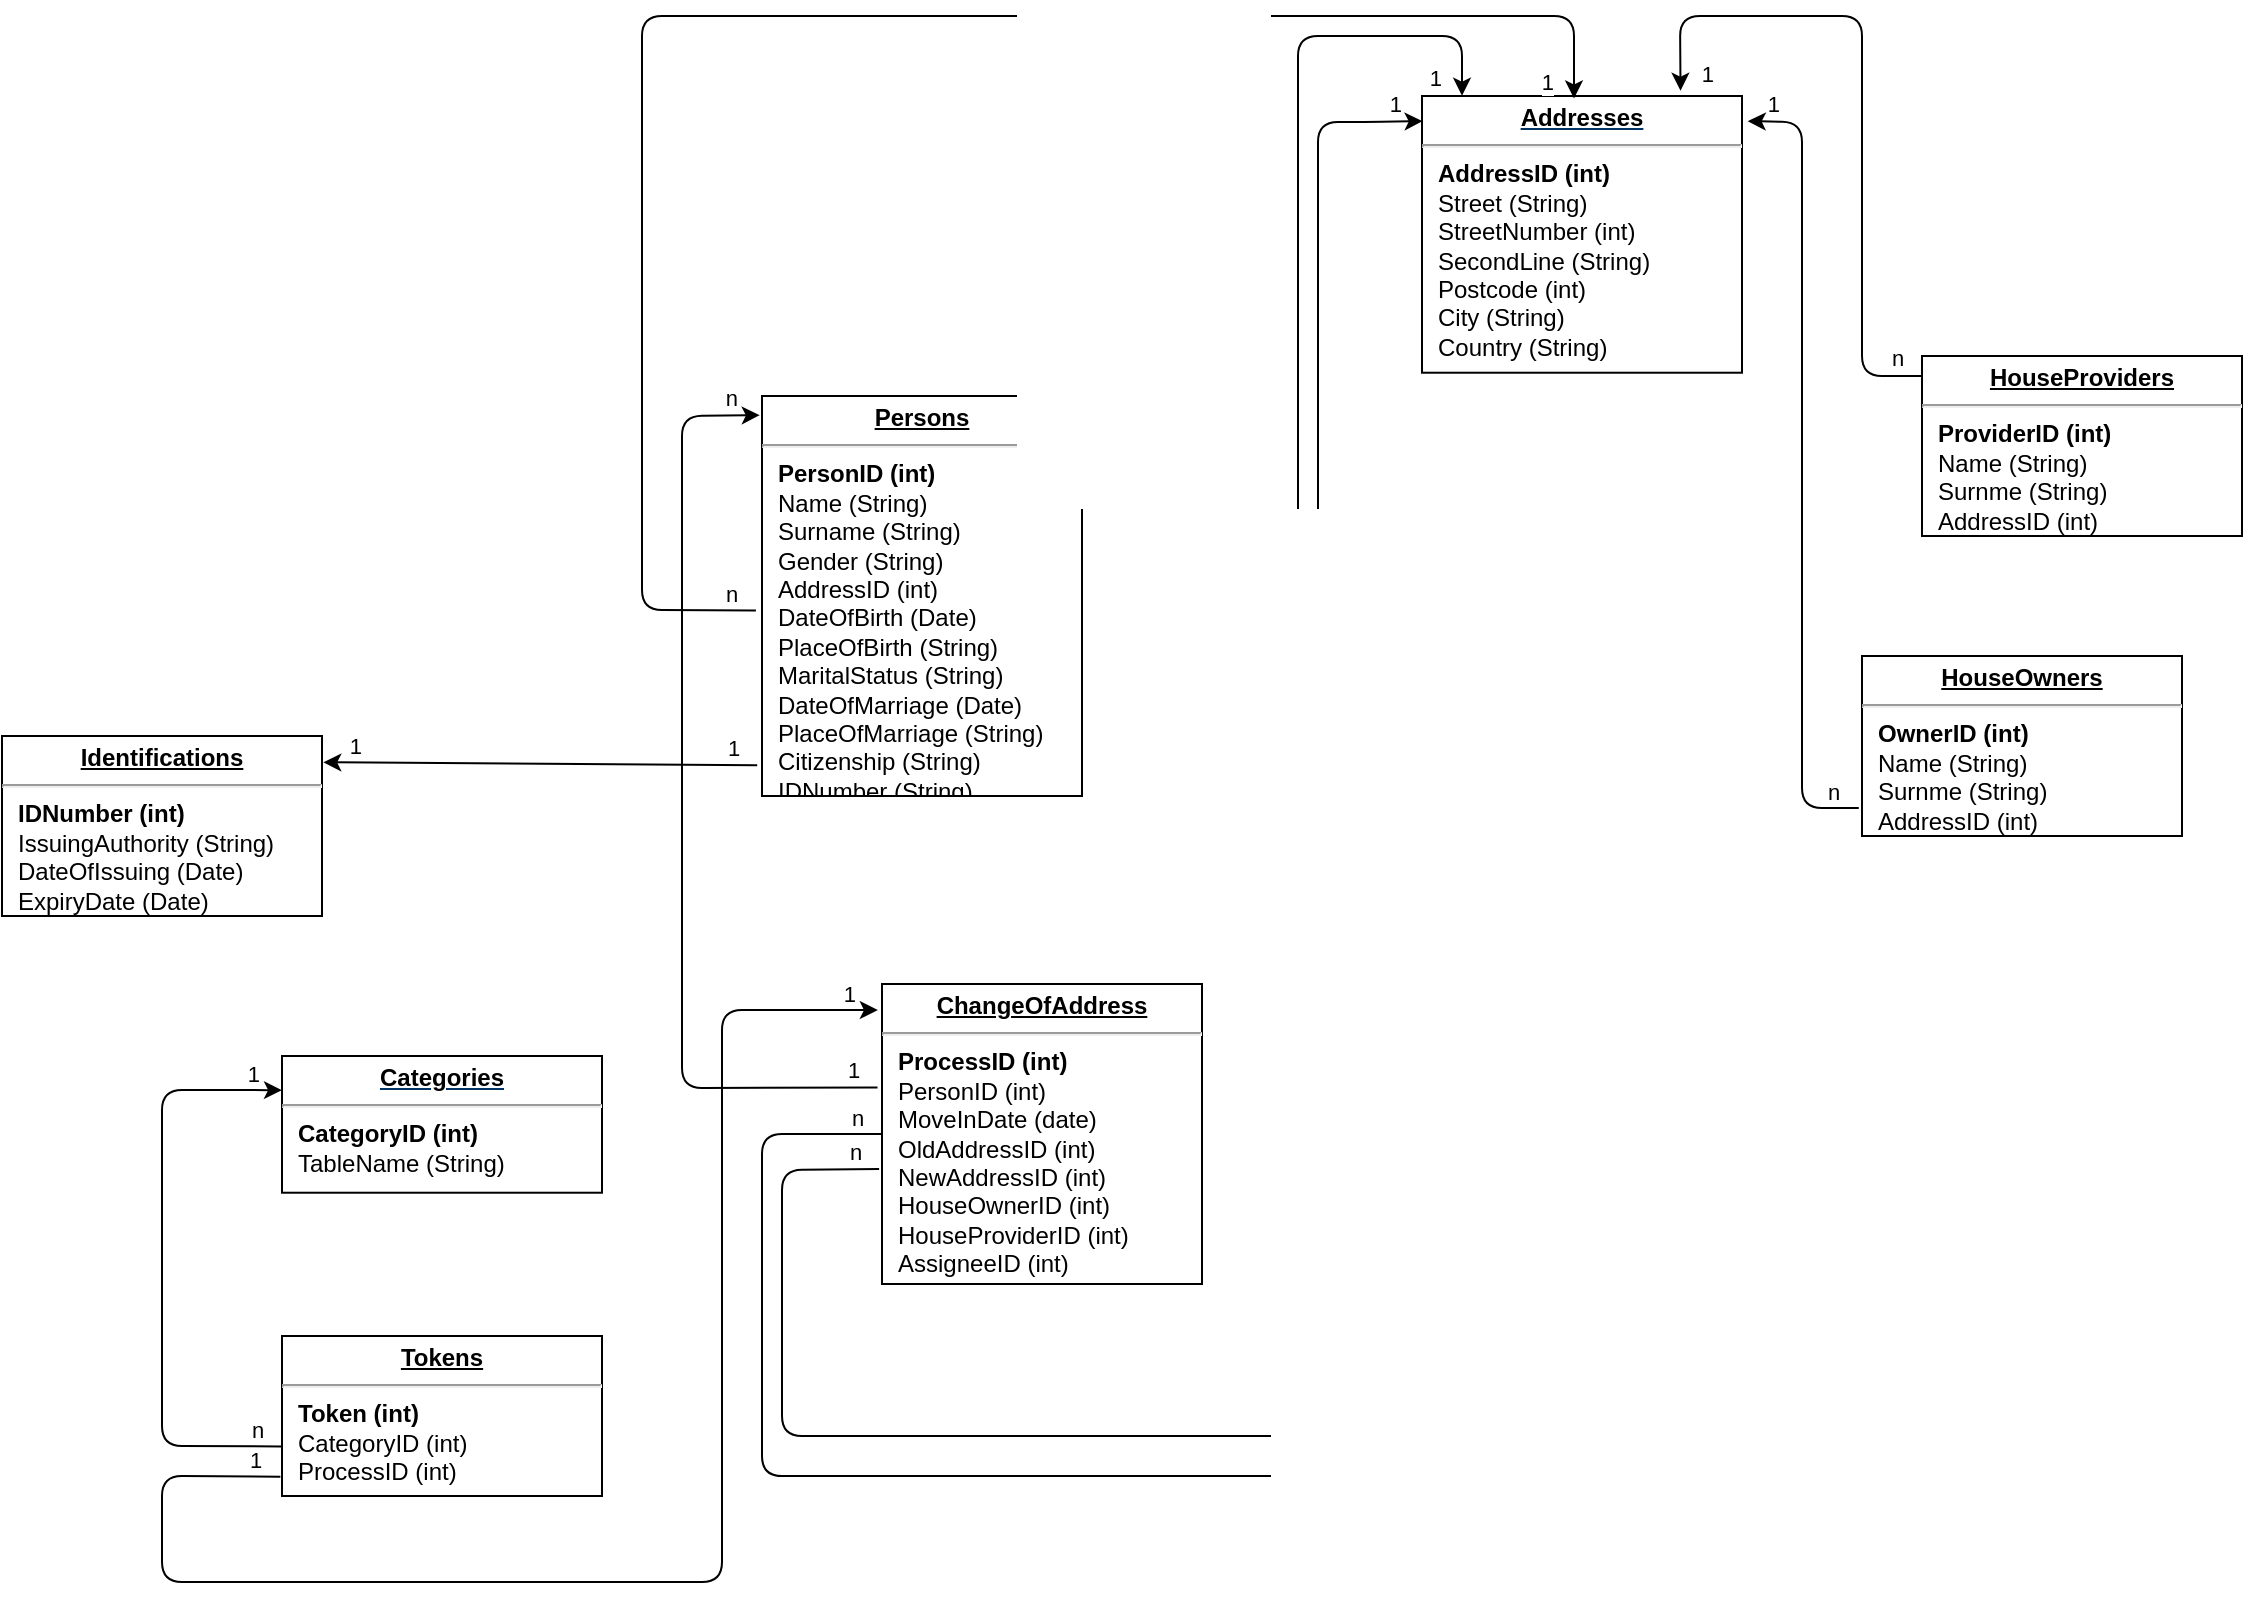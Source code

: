 <mxfile version="14.6.13" type="device"><diagram name="Page-1" id="efa7a0a1-bf9b-a30e-e6df-94a7791c09e9"><mxGraphModel dx="1363" dy="-149" grid="1" gridSize="10" guides="1" tooltips="1" connect="1" arrows="1" fold="1" page="1" pageScale="1" pageWidth="1169" pageHeight="827" background="#ffffff" math="0" shadow="0"><root><mxCell id="0"/><mxCell id="1" parent="0"/><mxCell id="25" value="&lt;p style=&quot;margin: 0px ; margin-top: 4px ; text-align: center ; text-decoration: underline&quot;&gt;&lt;strong&gt;&lt;font color=&quot;#000000&quot;&gt;Addresses&lt;/font&gt;&lt;/strong&gt;&lt;/p&gt;&lt;hr&gt;&lt;p style=&quot;margin: 0px ; margin-left: 8px&quot;&gt;&lt;b&gt;&lt;font color=&quot;#000000&quot;&gt;AddressID (int)&lt;/font&gt;&lt;/b&gt;&lt;/p&gt;&lt;p style=&quot;margin: 0px ; margin-left: 8px&quot;&gt;&lt;/p&gt;&lt;p style=&quot;margin: 0px ; margin-left: 8px&quot;&gt;&lt;font color=&quot;#000000&quot;&gt;Street (String)&lt;/font&gt;&lt;/p&gt;&lt;p style=&quot;margin: 0px ; margin-left: 8px&quot;&gt;&lt;font color=&quot;#000000&quot;&gt;StreetNumber (int)&lt;/font&gt;&lt;/p&gt;&lt;p style=&quot;margin: 0px ; margin-left: 8px&quot;&gt;&lt;font color=&quot;#000000&quot;&gt;SecondLine (String)&lt;/font&gt;&lt;/p&gt;&lt;p style=&quot;margin: 0px ; margin-left: 8px&quot;&gt;&lt;font color=&quot;#000000&quot;&gt;Postcode (int)&lt;/font&gt;&lt;/p&gt;&lt;p style=&quot;margin: 0px ; margin-left: 8px&quot;&gt;&lt;font color=&quot;#000000&quot;&gt;City (String)&lt;/font&gt;&lt;/p&gt;&lt;p style=&quot;margin: 0px ; margin-left: 8px&quot;&gt;&lt;font color=&quot;#000000&quot;&gt;Country (String)&lt;/font&gt;&lt;/p&gt;" style="verticalAlign=top;align=left;overflow=fill;fontSize=12;fontFamily=Helvetica;html=1;shadow=0;fontColor=#003366;fillColor=none;" parent="1" vertex="1"><mxGeometry x="735" y="889" width="160" height="138.36" as="geometry"/></mxCell><mxCell id="HgQxUISR41lvpG7nXDj2-114" value="&lt;p style=&quot;margin: 0px ; margin-top: 4px ; text-align: center ; text-decoration: underline&quot;&gt;&lt;strong&gt;&lt;font color=&quot;#000000&quot;&gt;Categories&lt;/font&gt;&lt;/strong&gt;&lt;/p&gt;&lt;hr&gt;&lt;p style=&quot;margin: 0px ; margin-left: 8px&quot;&gt;&lt;b&gt;&lt;font color=&quot;#000000&quot;&gt;CategoryID (int)&lt;/font&gt;&lt;/b&gt;&lt;/p&gt;&lt;p style=&quot;margin: 0px ; margin-left: 8px&quot;&gt;&lt;/p&gt;&lt;p style=&quot;margin: 0px ; margin-left: 8px&quot;&gt;&lt;font color=&quot;#000000&quot;&gt;TableName (String)&lt;/font&gt;&lt;/p&gt;" style="verticalAlign=top;align=left;overflow=fill;fontSize=12;fontFamily=Helvetica;html=1;shadow=0;fontColor=#003366;fillColor=none;" parent="1" vertex="1"><mxGeometry x="165" y="1369" width="160" height="68.36" as="geometry"/></mxCell><mxCell id="UFs2jIFRDD2P4dvM7TEg-115" value="&lt;p style=&quot;margin: 4px 0px 0px ; text-align: center&quot;&gt;&lt;font color=&quot;#000000&quot;&gt;&lt;span style=&quot;font-size: 12px&quot;&gt;&lt;b&gt;&lt;u&gt;ChangeOfAddress&lt;/u&gt;&lt;/b&gt;&lt;/span&gt;&lt;/font&gt;&lt;br&gt;&lt;/p&gt;&lt;hr&gt;&lt;p style=&quot;margin: 0px ; margin-left: 8px&quot;&gt;&lt;b&gt;&lt;font color=&quot;#000000&quot;&gt;ProcessID (int)&lt;/font&gt;&lt;/b&gt;&lt;/p&gt;&lt;p style=&quot;margin: 0px ; margin-left: 8px&quot;&gt;&lt;/p&gt;&lt;p style=&quot;margin: 0px ; margin-left: 8px&quot;&gt;&lt;font color=&quot;#000000&quot;&gt;PersonID (int)&lt;/font&gt;&lt;/p&gt;&lt;p style=&quot;margin: 0px ; margin-left: 8px&quot;&gt;&lt;font color=&quot;#000000&quot;&gt;MoveInDate (date)&lt;/font&gt;&lt;/p&gt;&lt;p style=&quot;margin: 0px ; margin-left: 8px&quot;&gt;&lt;font color=&quot;#000000&quot;&gt;OldAddressID (int)&lt;/font&gt;&lt;/p&gt;&lt;p style=&quot;margin: 0px ; margin-left: 8px&quot;&gt;&lt;font color=&quot;#000000&quot;&gt;NewAddressID (int)&lt;/font&gt;&lt;/p&gt;&lt;p style=&quot;margin: 0px ; margin-left: 8px&quot;&gt;&lt;font color=&quot;#000000&quot;&gt;HouseOwnerID (int)&lt;/font&gt;&lt;/p&gt;&lt;p style=&quot;margin: 0px ; margin-left: 8px&quot;&gt;&lt;font color=&quot;#000000&quot;&gt;HouseProviderID (int)&lt;/font&gt;&lt;/p&gt;&lt;p style=&quot;margin: 0px ; margin-left: 8px&quot;&gt;&lt;font color=&quot;#000000&quot;&gt;AssigneeID (int)&lt;/font&gt;&lt;/p&gt;&lt;p style=&quot;margin: 0px ; margin-left: 8px&quot;&gt;&lt;font color=&quot;#000000&quot;&gt;&lt;br&gt;&lt;/font&gt;&lt;/p&gt;" style="verticalAlign=top;align=left;overflow=fill;fontSize=12;fontFamily=Helvetica;html=1;shadow=0;fontColor=#003366;fillColor=none;" vertex="1" parent="1"><mxGeometry x="465" y="1333" width="160" height="150" as="geometry"/></mxCell><mxCell id="UFs2jIFRDD2P4dvM7TEg-116" value="&lt;p style=&quot;margin: 4px 0px 0px ; text-align: center&quot;&gt;&lt;font color=&quot;#000000&quot;&gt;&lt;span style=&quot;font-size: 12px&quot;&gt;&lt;b&gt;&lt;u&gt;HouseOwners&lt;/u&gt;&lt;/b&gt;&lt;/span&gt;&lt;/font&gt;&lt;br&gt;&lt;/p&gt;&lt;hr&gt;&lt;p style=&quot;margin: 0px ; margin-left: 8px&quot;&gt;&lt;b&gt;&lt;font color=&quot;#000000&quot;&gt;OwnerID (int)&lt;/font&gt;&lt;/b&gt;&lt;/p&gt;&lt;p style=&quot;margin: 0px ; margin-left: 8px&quot;&gt;&lt;/p&gt;&lt;p style=&quot;margin: 0px ; margin-left: 8px&quot;&gt;&lt;font color=&quot;#000000&quot;&gt;Name (String)&lt;/font&gt;&lt;/p&gt;&lt;p style=&quot;margin: 0px ; margin-left: 8px&quot;&gt;&lt;font color=&quot;#000000&quot;&gt;Surnme (String)&lt;/font&gt;&lt;/p&gt;&lt;p style=&quot;margin: 0px ; margin-left: 8px&quot;&gt;&lt;font color=&quot;#000000&quot;&gt;AddressID (int)&lt;/font&gt;&lt;/p&gt;&lt;p style=&quot;margin: 0px ; margin-left: 8px&quot;&gt;&lt;font color=&quot;#000000&quot;&gt;&lt;br&gt;&lt;/font&gt;&lt;/p&gt;" style="verticalAlign=top;align=left;overflow=fill;fontSize=12;fontFamily=Helvetica;html=1;shadow=0;fontColor=#003366;fillColor=none;" vertex="1" parent="1"><mxGeometry x="955" y="1169" width="160" height="90" as="geometry"/></mxCell><mxCell id="UFs2jIFRDD2P4dvM7TEg-117" value="&lt;p style=&quot;margin: 4px 0px 0px ; text-align: center&quot;&gt;&lt;font color=&quot;#000000&quot;&gt;&lt;span style=&quot;font-size: 12px&quot;&gt;&lt;b&gt;&lt;u&gt;HouseProviders&lt;/u&gt;&lt;/b&gt;&lt;/span&gt;&lt;/font&gt;&lt;br&gt;&lt;/p&gt;&lt;hr&gt;&lt;p style=&quot;margin: 0px ; margin-left: 8px&quot;&gt;&lt;b&gt;&lt;font color=&quot;#000000&quot;&gt;ProviderID (int)&lt;/font&gt;&lt;/b&gt;&lt;/p&gt;&lt;p style=&quot;margin: 0px ; margin-left: 8px&quot;&gt;&lt;/p&gt;&lt;p style=&quot;margin: 0px ; margin-left: 8px&quot;&gt;&lt;font color=&quot;#000000&quot;&gt;Name (String)&lt;/font&gt;&lt;/p&gt;&lt;p style=&quot;margin: 0px ; margin-left: 8px&quot;&gt;&lt;font color=&quot;#000000&quot;&gt;Surnme (String)&lt;/font&gt;&lt;/p&gt;&lt;p style=&quot;margin: 0px ; margin-left: 8px&quot;&gt;&lt;font color=&quot;#000000&quot;&gt;AddressID (int)&lt;/font&gt;&lt;/p&gt;&lt;p style=&quot;margin: 0px ; margin-left: 8px&quot;&gt;&lt;font color=&quot;#000000&quot;&gt;&lt;br&gt;&lt;/font&gt;&lt;/p&gt;" style="verticalAlign=top;align=left;overflow=fill;fontSize=12;fontFamily=Helvetica;html=1;shadow=0;fontColor=#003366;fillColor=none;" vertex="1" parent="1"><mxGeometry x="985" y="1019" width="160" height="90" as="geometry"/></mxCell><mxCell id="UFs2jIFRDD2P4dvM7TEg-118" value="&lt;p style=&quot;margin: 4px 0px 0px ; text-align: center&quot;&gt;&lt;font color=&quot;#000000&quot;&gt;&lt;span style=&quot;font-size: 12px&quot;&gt;&lt;b&gt;&lt;u&gt;Identifications&lt;/u&gt;&lt;/b&gt;&lt;/span&gt;&lt;/font&gt;&lt;br&gt;&lt;/p&gt;&lt;hr&gt;&lt;p style=&quot;margin: 0px ; margin-left: 8px&quot;&gt;&lt;b&gt;&lt;font color=&quot;#000000&quot;&gt;IDNumber (int)&lt;/font&gt;&lt;/b&gt;&lt;/p&gt;&lt;p style=&quot;margin: 0px ; margin-left: 8px&quot;&gt;&lt;/p&gt;&lt;p style=&quot;margin: 0px ; margin-left: 8px&quot;&gt;&lt;font color=&quot;#000000&quot;&gt;IssuingAuthority (String)&lt;/font&gt;&lt;/p&gt;&lt;p style=&quot;margin: 0px ; margin-left: 8px&quot;&gt;&lt;font color=&quot;#000000&quot;&gt;DateOfIssuing (Date)&lt;/font&gt;&lt;/p&gt;&lt;p style=&quot;margin: 0px ; margin-left: 8px&quot;&gt;&lt;font color=&quot;#000000&quot;&gt;ExpiryDate (Date)&lt;/font&gt;&lt;/p&gt;&lt;p style=&quot;margin: 0px ; margin-left: 8px&quot;&gt;&lt;font color=&quot;#000000&quot;&gt;&lt;br&gt;&lt;/font&gt;&lt;/p&gt;" style="verticalAlign=top;align=left;overflow=fill;fontSize=12;fontFamily=Helvetica;html=1;shadow=0;fontColor=#003366;fillColor=none;" vertex="1" parent="1"><mxGeometry x="25" y="1209" width="160" height="90" as="geometry"/></mxCell><mxCell id="UFs2jIFRDD2P4dvM7TEg-119" value="&lt;p style=&quot;margin: 4px 0px 0px ; text-align: center&quot;&gt;&lt;font color=&quot;#000000&quot;&gt;&lt;span style=&quot;font-size: 12px&quot;&gt;&lt;b&gt;&lt;u&gt;Persons&lt;/u&gt;&lt;/b&gt;&lt;/span&gt;&lt;/font&gt;&lt;br&gt;&lt;/p&gt;&lt;hr&gt;&lt;p style=&quot;margin: 0px ; margin-left: 8px&quot;&gt;&lt;b&gt;&lt;font color=&quot;#000000&quot;&gt;PersonID (int)&lt;/font&gt;&lt;/b&gt;&lt;/p&gt;&lt;p style=&quot;margin: 0px ; margin-left: 8px&quot;&gt;&lt;/p&gt;&lt;p style=&quot;margin: 0px ; margin-left: 8px&quot;&gt;&lt;font color=&quot;#000000&quot;&gt;Name (String)&lt;/font&gt;&lt;/p&gt;&lt;p style=&quot;margin: 0px ; margin-left: 8px&quot;&gt;&lt;font color=&quot;#000000&quot;&gt;Surname (String)&lt;/font&gt;&lt;/p&gt;&lt;p style=&quot;margin: 0px ; margin-left: 8px&quot;&gt;&lt;font color=&quot;#000000&quot;&gt;Gender (&lt;/font&gt;&lt;span style=&quot;color: rgb(0 , 0 , 0)&quot;&gt;String&lt;/span&gt;&lt;font color=&quot;#000000&quot;&gt;)&lt;/font&gt;&lt;/p&gt;&lt;p style=&quot;margin: 0px ; margin-left: 8px&quot;&gt;&lt;font color=&quot;#000000&quot;&gt;AddressID (int)&lt;/font&gt;&lt;/p&gt;&lt;p style=&quot;margin: 0px ; margin-left: 8px&quot;&gt;&lt;font color=&quot;#000000&quot;&gt;DateOfBirth (Date)&lt;/font&gt;&lt;/p&gt;&lt;p style=&quot;margin: 0px ; margin-left: 8px&quot;&gt;&lt;font color=&quot;#000000&quot;&gt;PlaceOfBirth (String)&lt;/font&gt;&lt;/p&gt;&lt;p style=&quot;margin: 0px ; margin-left: 8px&quot;&gt;&lt;font color=&quot;#000000&quot;&gt;MaritalStatus (String)&lt;/font&gt;&lt;/p&gt;&lt;p style=&quot;margin: 0px ; margin-left: 8px&quot;&gt;&lt;font color=&quot;#000000&quot;&gt;DateOfMarriage (Date)&lt;/font&gt;&lt;/p&gt;&lt;p style=&quot;margin: 0px ; margin-left: 8px&quot;&gt;&lt;font color=&quot;#000000&quot;&gt;PlaceOfMarriage (String)&lt;/font&gt;&lt;/p&gt;&lt;p style=&quot;margin: 0px ; margin-left: 8px&quot;&gt;&lt;font color=&quot;#000000&quot;&gt;Citizenship (String)&lt;/font&gt;&lt;/p&gt;&lt;p style=&quot;margin: 0px ; margin-left: 8px&quot;&gt;&lt;font color=&quot;#000000&quot;&gt;IDNumber (String)&lt;/font&gt;&lt;/p&gt;&lt;p style=&quot;margin: 0px ; margin-left: 8px&quot;&gt;&lt;font color=&quot;#000000&quot;&gt;&lt;br&gt;&lt;/font&gt;&lt;/p&gt;" style="verticalAlign=top;align=left;overflow=fill;fontSize=12;fontFamily=Helvetica;html=1;shadow=0;fontColor=#003366;fillColor=none;" vertex="1" parent="1"><mxGeometry x="405" y="1039" width="160" height="200" as="geometry"/></mxCell><mxCell id="UFs2jIFRDD2P4dvM7TEg-120" value="&lt;p style=&quot;margin: 4px 0px 0px ; text-align: center&quot;&gt;&lt;font color=&quot;#000000&quot;&gt;&lt;b&gt;&lt;u&gt;Tokens&lt;/u&gt;&lt;/b&gt;&lt;/font&gt;&lt;/p&gt;&lt;hr&gt;&lt;p style=&quot;margin: 0px ; margin-left: 8px&quot;&gt;&lt;b&gt;&lt;font color=&quot;#000000&quot;&gt;Token (int)&lt;/font&gt;&lt;/b&gt;&lt;/p&gt;&lt;p style=&quot;margin: 0px ; margin-left: 8px&quot;&gt;&lt;/p&gt;&lt;p style=&quot;margin: 0px ; margin-left: 8px&quot;&gt;&lt;font color=&quot;#000000&quot;&gt;CategoryID (int)&lt;/font&gt;&lt;/p&gt;&lt;p style=&quot;margin: 0px ; margin-left: 8px&quot;&gt;&lt;font color=&quot;#000000&quot;&gt;ProcessID (int)&lt;/font&gt;&lt;/p&gt;&lt;p style=&quot;margin: 0px ; margin-left: 8px&quot;&gt;&lt;font color=&quot;#000000&quot;&gt;&lt;br&gt;&lt;/font&gt;&lt;/p&gt;" style="verticalAlign=top;align=left;overflow=fill;fontSize=12;fontFamily=Helvetica;html=1;shadow=0;fontColor=#003366;fillColor=none;" vertex="1" parent="1"><mxGeometry x="165" y="1509" width="160" height="80" as="geometry"/></mxCell><mxCell id="UFs2jIFRDD2P4dvM7TEg-121" value="" style="endArrow=classic;html=1;exitX=-0.019;exitY=0.536;exitDx=0;exitDy=0;exitPerimeter=0;entryX=0.475;entryY=0.009;entryDx=0;entryDy=0;entryPerimeter=0;" edge="1" parent="1" source="UFs2jIFRDD2P4dvM7TEg-119" target="25"><mxGeometry relative="1" as="geometry"><mxPoint x="355" y="1009" as="sourcePoint"/><mxPoint x="875" y="879" as="targetPoint"/><Array as="points"><mxPoint x="345" y="1146"/><mxPoint x="345" y="1009"/><mxPoint x="345" y="849"/><mxPoint x="415" y="849"/><mxPoint x="811" y="849"/></Array></mxGeometry></mxCell><mxCell id="UFs2jIFRDD2P4dvM7TEg-123" value="n" style="edgeLabel;resizable=0;html=1;align=left;verticalAlign=bottom;" connectable="0" vertex="1" parent="UFs2jIFRDD2P4dvM7TEg-121"><mxGeometry x="-1" relative="1" as="geometry"><mxPoint x="-17" as="offset"/></mxGeometry></mxCell><mxCell id="UFs2jIFRDD2P4dvM7TEg-124" value="1" style="edgeLabel;resizable=0;html=1;align=right;verticalAlign=bottom;" connectable="0" vertex="1" parent="UFs2jIFRDD2P4dvM7TEg-121"><mxGeometry x="1" relative="1" as="geometry"><mxPoint x="-10" as="offset"/></mxGeometry></mxCell><mxCell id="UFs2jIFRDD2P4dvM7TEg-126" value="" style="endArrow=classic;html=1;exitX=-0.01;exitY=0.845;exitDx=0;exitDy=0;exitPerimeter=0;entryX=1.018;entryY=0.091;entryDx=0;entryDy=0;entryPerimeter=0;" edge="1" parent="1" source="UFs2jIFRDD2P4dvM7TEg-116" target="25"><mxGeometry relative="1" as="geometry"><mxPoint x="751.96" y="1312.6" as="sourcePoint"/><mxPoint x="925" y="919" as="targetPoint"/><Array as="points"><mxPoint x="925" y="1245"/><mxPoint x="925" y="902"/></Array></mxGeometry></mxCell><mxCell id="UFs2jIFRDD2P4dvM7TEg-127" value="n" style="edgeLabel;resizable=0;html=1;align=left;verticalAlign=bottom;" connectable="0" vertex="1" parent="UFs2jIFRDD2P4dvM7TEg-126"><mxGeometry x="-1" relative="1" as="geometry"><mxPoint x="-17" as="offset"/></mxGeometry></mxCell><mxCell id="UFs2jIFRDD2P4dvM7TEg-128" value="1" style="edgeLabel;resizable=0;html=1;align=right;verticalAlign=bottom;" connectable="0" vertex="1" parent="UFs2jIFRDD2P4dvM7TEg-126"><mxGeometry x="1" relative="1" as="geometry"><mxPoint x="17" as="offset"/></mxGeometry></mxCell><mxCell id="UFs2jIFRDD2P4dvM7TEg-129" value="" style="endArrow=classic;html=1;exitX=0;exitY=0.111;exitDx=0;exitDy=0;exitPerimeter=0;entryX=0.808;entryY=-0.019;entryDx=0;entryDy=0;entryPerimeter=0;" edge="1" parent="1" source="UFs2jIFRDD2P4dvM7TEg-117" target="25"><mxGeometry relative="1" as="geometry"><mxPoint x="1252.76" y="1238.99" as="sourcePoint"/><mxPoint x="1032.76" y="934.729" as="targetPoint"/><Array as="points"><mxPoint x="955" y="1029"/><mxPoint x="955" y="849"/><mxPoint x="864" y="849"/></Array></mxGeometry></mxCell><mxCell id="UFs2jIFRDD2P4dvM7TEg-130" value="n" style="edgeLabel;resizable=0;html=1;align=left;verticalAlign=bottom;" connectable="0" vertex="1" parent="UFs2jIFRDD2P4dvM7TEg-129"><mxGeometry x="-1" relative="1" as="geometry"><mxPoint x="-17" as="offset"/></mxGeometry></mxCell><mxCell id="UFs2jIFRDD2P4dvM7TEg-131" value="1" style="edgeLabel;resizable=0;html=1;align=right;verticalAlign=bottom;" connectable="0" vertex="1" parent="UFs2jIFRDD2P4dvM7TEg-129"><mxGeometry x="1" relative="1" as="geometry"><mxPoint x="17" as="offset"/></mxGeometry></mxCell><mxCell id="UFs2jIFRDD2P4dvM7TEg-138" value="" style="endArrow=classic;html=1;entryX=0;entryY=0.25;entryDx=0;entryDy=0;exitX=-0.003;exitY=0.69;exitDx=0;exitDy=0;exitPerimeter=0;" edge="1" parent="1" source="UFs2jIFRDD2P4dvM7TEg-120" target="HgQxUISR41lvpG7nXDj2-114"><mxGeometry relative="1" as="geometry"><mxPoint x="135" y="1579" as="sourcePoint"/><mxPoint x="145" y="1409" as="targetPoint"/><Array as="points"><mxPoint x="105" y="1564"/><mxPoint x="105" y="1386"/><mxPoint x="125" y="1386"/></Array></mxGeometry></mxCell><mxCell id="UFs2jIFRDD2P4dvM7TEg-139" value="n" style="edgeLabel;resizable=0;html=1;align=left;verticalAlign=bottom;" connectable="0" vertex="1" parent="UFs2jIFRDD2P4dvM7TEg-138"><mxGeometry x="-1" relative="1" as="geometry"><mxPoint x="-17" as="offset"/></mxGeometry></mxCell><mxCell id="UFs2jIFRDD2P4dvM7TEg-140" value="1" style="edgeLabel;resizable=0;html=1;align=right;verticalAlign=bottom;" connectable="0" vertex="1" parent="UFs2jIFRDD2P4dvM7TEg-138"><mxGeometry x="1" relative="1" as="geometry"><mxPoint x="-10" as="offset"/></mxGeometry></mxCell><mxCell id="UFs2jIFRDD2P4dvM7TEg-142" value="" style="endArrow=classic;html=1;exitX=-0.005;exitY=0.879;exitDx=0;exitDy=0;exitPerimeter=0;entryX=-0.013;entryY=0.087;entryDx=0;entryDy=0;entryPerimeter=0;" edge="1" parent="1" source="UFs2jIFRDD2P4dvM7TEg-120" target="UFs2jIFRDD2P4dvM7TEg-115"><mxGeometry relative="1" as="geometry"><mxPoint x="145" y="1589" as="sourcePoint"/><mxPoint x="485" y="1609" as="targetPoint"/><Array as="points"><mxPoint x="105" y="1579"/><mxPoint x="105" y="1632"/><mxPoint x="385" y="1632"/><mxPoint x="385" y="1346"/></Array></mxGeometry></mxCell><mxCell id="UFs2jIFRDD2P4dvM7TEg-143" value="1" style="edgeLabel;resizable=0;html=1;align=left;verticalAlign=bottom;" connectable="0" vertex="1" parent="UFs2jIFRDD2P4dvM7TEg-142"><mxGeometry x="-1" relative="1" as="geometry"><mxPoint x="-17" as="offset"/></mxGeometry></mxCell><mxCell id="UFs2jIFRDD2P4dvM7TEg-144" value="1" style="edgeLabel;resizable=0;html=1;align=right;verticalAlign=bottom;" connectable="0" vertex="1" parent="UFs2jIFRDD2P4dvM7TEg-142"><mxGeometry x="1" relative="1" as="geometry"><mxPoint x="-10" as="offset"/></mxGeometry></mxCell><mxCell id="UFs2jIFRDD2P4dvM7TEg-146" value="" style="endArrow=classic;html=1;exitX=-0.015;exitY=0.923;exitDx=0;exitDy=0;exitPerimeter=0;entryX=1.004;entryY=0.146;entryDx=0;entryDy=0;entryPerimeter=0;" edge="1" parent="1" source="UFs2jIFRDD2P4dvM7TEg-119" target="UFs2jIFRDD2P4dvM7TEg-118"><mxGeometry relative="1" as="geometry"><mxPoint x="371.96" y="1226.2" as="sourcePoint"/><mxPoint x="195" y="1226" as="targetPoint"/></mxGeometry></mxCell><mxCell id="UFs2jIFRDD2P4dvM7TEg-147" value="1" style="edgeLabel;resizable=0;html=1;align=left;verticalAlign=bottom;" connectable="0" vertex="1" parent="UFs2jIFRDD2P4dvM7TEg-146"><mxGeometry x="-1" relative="1" as="geometry"><mxPoint x="-17" as="offset"/></mxGeometry></mxCell><mxCell id="UFs2jIFRDD2P4dvM7TEg-148" value="1" style="edgeLabel;resizable=0;html=1;align=right;verticalAlign=bottom;" connectable="0" vertex="1" parent="UFs2jIFRDD2P4dvM7TEg-146"><mxGeometry x="1" relative="1" as="geometry"><mxPoint x="20" as="offset"/></mxGeometry></mxCell><mxCell id="UFs2jIFRDD2P4dvM7TEg-149" value="" style="endArrow=classic;html=1;entryX=-0.007;entryY=0.048;entryDx=0;entryDy=0;entryPerimeter=0;exitX=-0.014;exitY=0.345;exitDx=0;exitDy=0;exitPerimeter=0;" edge="1" parent="1" source="UFs2jIFRDD2P4dvM7TEg-115" target="UFs2jIFRDD2P4dvM7TEg-119"><mxGeometry relative="1" as="geometry"><mxPoint x="435" y="1399" as="sourcePoint"/><mxPoint x="365" y="1049" as="targetPoint"/><Array as="points"><mxPoint x="365" y="1385"/><mxPoint x="365" y="1049"/></Array></mxGeometry></mxCell><mxCell id="UFs2jIFRDD2P4dvM7TEg-150" value="1" style="edgeLabel;resizable=0;html=1;align=left;verticalAlign=bottom;" connectable="0" vertex="1" parent="UFs2jIFRDD2P4dvM7TEg-149"><mxGeometry x="-1" relative="1" as="geometry"><mxPoint x="-17" as="offset"/></mxGeometry></mxCell><mxCell id="UFs2jIFRDD2P4dvM7TEg-151" value="n" style="edgeLabel;resizable=0;html=1;align=right;verticalAlign=bottom;" connectable="0" vertex="1" parent="UFs2jIFRDD2P4dvM7TEg-149"><mxGeometry x="1" relative="1" as="geometry"><mxPoint x="-10" as="offset"/></mxGeometry></mxCell><mxCell id="UFs2jIFRDD2P4dvM7TEg-152" value="" style="endArrow=classic;html=1;exitX=0;exitY=0.5;exitDx=0;exitDy=0;entryX=0.002;entryY=0.091;entryDx=0;entryDy=0;entryPerimeter=0;" edge="1" parent="1" source="UFs2jIFRDD2P4dvM7TEg-115" target="25"><mxGeometry relative="1" as="geometry"><mxPoint x="673.4" y="1409" as="sourcePoint"/><mxPoint x="795" y="869" as="targetPoint"/><Array as="points"><mxPoint x="405" y="1408"/><mxPoint x="405" y="1579"/><mxPoint x="683" y="1579"/><mxPoint x="683" y="1253"/><mxPoint x="683" y="902"/><mxPoint x="705" y="902"/></Array></mxGeometry></mxCell><mxCell id="UFs2jIFRDD2P4dvM7TEg-153" value="n" style="edgeLabel;resizable=0;html=1;align=left;verticalAlign=bottom;" connectable="0" vertex="1" parent="UFs2jIFRDD2P4dvM7TEg-152"><mxGeometry x="-1" relative="1" as="geometry"><mxPoint x="-17" as="offset"/></mxGeometry></mxCell><mxCell id="UFs2jIFRDD2P4dvM7TEg-154" value="1" style="edgeLabel;resizable=0;html=1;align=right;verticalAlign=bottom;" connectable="0" vertex="1" parent="UFs2jIFRDD2P4dvM7TEg-152"><mxGeometry x="1" relative="1" as="geometry"><mxPoint x="-10" as="offset"/></mxGeometry></mxCell><mxCell id="UFs2jIFRDD2P4dvM7TEg-156" value="" style="endArrow=classic;html=1;exitX=-0.009;exitY=0.617;exitDx=0;exitDy=0;exitPerimeter=0;entryX=0.125;entryY=-0.001;entryDx=0;entryDy=0;entryPerimeter=0;" edge="1" parent="1" source="UFs2jIFRDD2P4dvM7TEg-115" target="25"><mxGeometry relative="1" as="geometry"><mxPoint x="455" y="1428" as="sourcePoint"/><mxPoint x="785" y="869" as="targetPoint"/><Array as="points"><mxPoint x="415" y="1426"/><mxPoint x="415" y="1559"/><mxPoint x="673" y="1559"/><mxPoint x="673" y="1273"/><mxPoint x="673" y="859"/><mxPoint x="755" y="859"/></Array></mxGeometry></mxCell><mxCell id="UFs2jIFRDD2P4dvM7TEg-157" value="n" style="edgeLabel;resizable=0;html=1;align=left;verticalAlign=bottom;" connectable="0" vertex="1" parent="UFs2jIFRDD2P4dvM7TEg-156"><mxGeometry x="-1" relative="1" as="geometry"><mxPoint x="-17" as="offset"/></mxGeometry></mxCell><mxCell id="UFs2jIFRDD2P4dvM7TEg-158" value="1" style="edgeLabel;resizable=0;html=1;align=right;verticalAlign=bottom;" connectable="0" vertex="1" parent="UFs2jIFRDD2P4dvM7TEg-156"><mxGeometry x="1" relative="1" as="geometry"><mxPoint x="-10" as="offset"/></mxGeometry></mxCell></root></mxGraphModel></diagram></mxfile>
